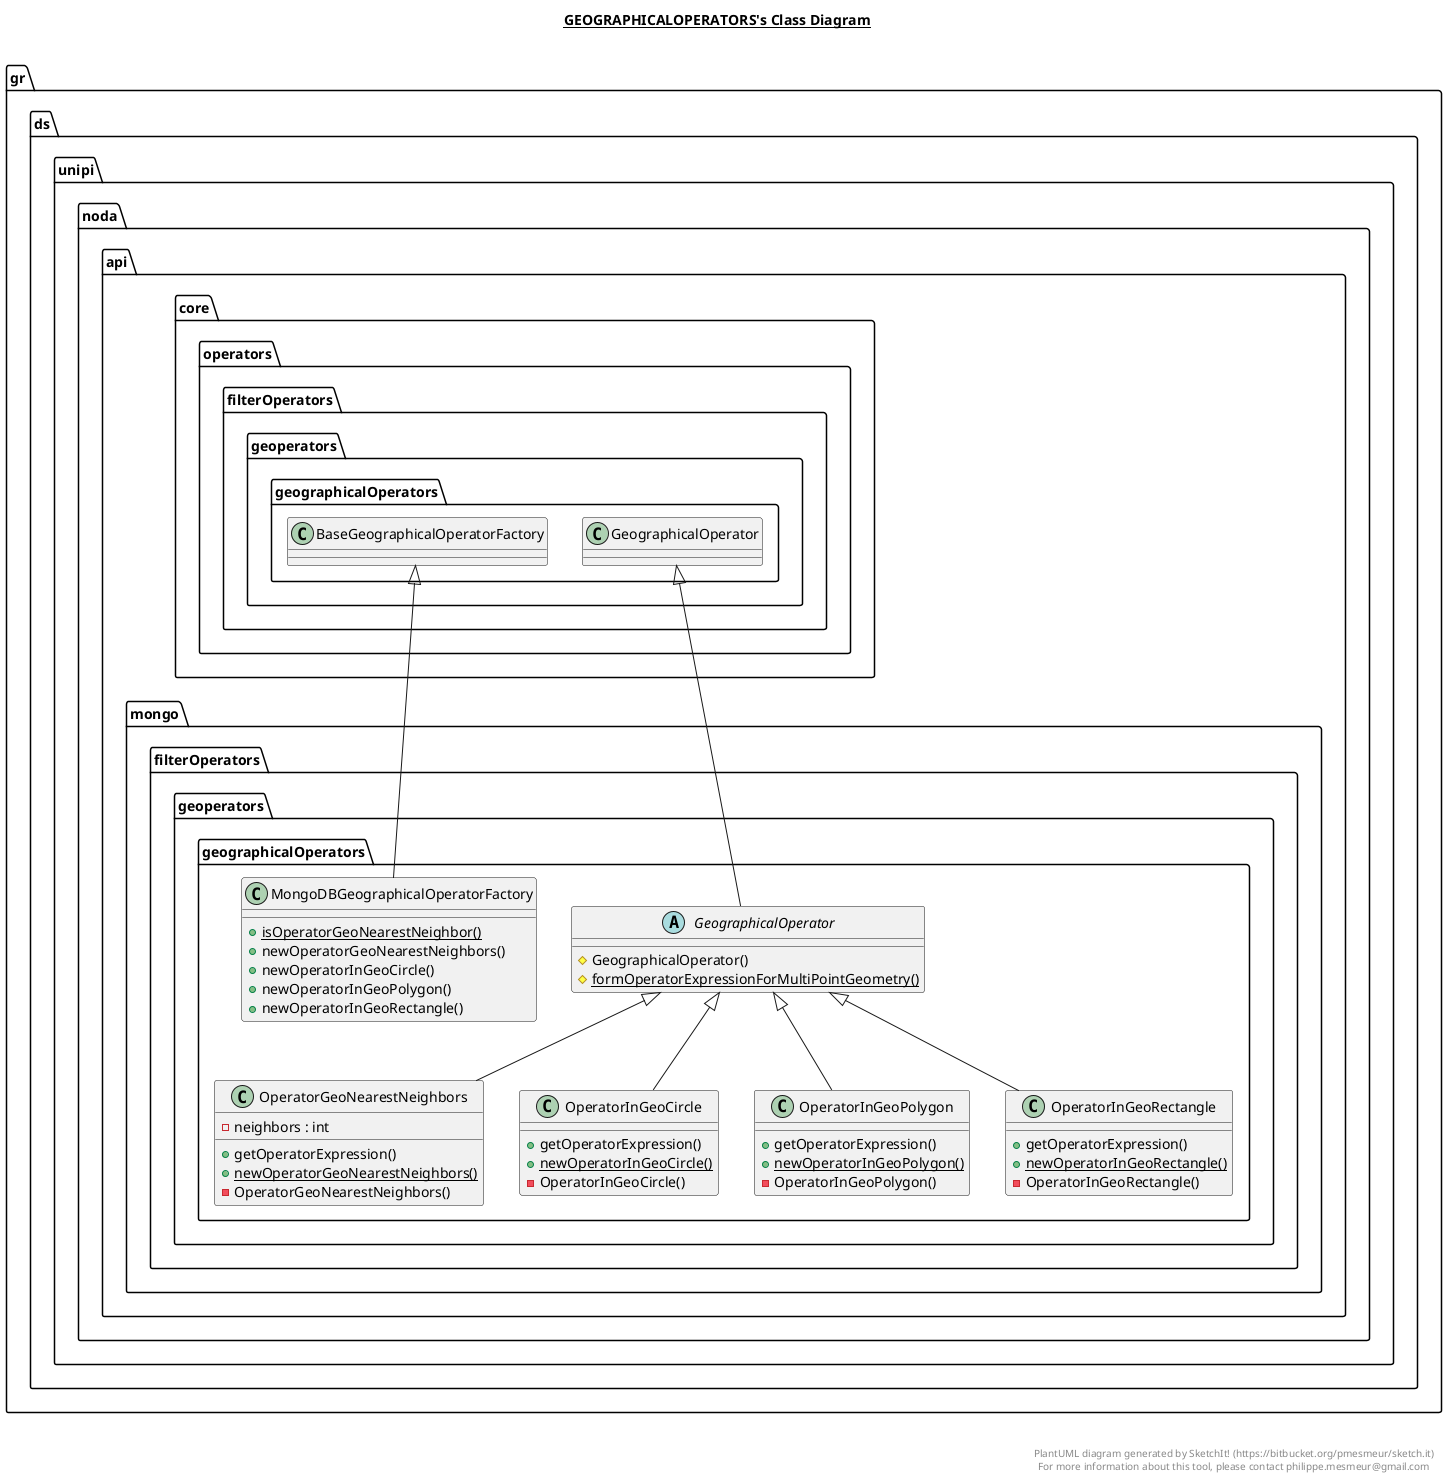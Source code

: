 @startuml

title __GEOGRAPHICALOPERATORS's Class Diagram__\n

  namespace gr.ds.unipi.noda.api.mongo {
    namespace filterOperators.geoperators.geographicalOperators {
      abstract class gr.ds.unipi.noda.api.mongo.filterOperators.geoperators.geographicalOperators.GeographicalOperator {
          # GeographicalOperator()
          {static} # formOperatorExpressionForMultiPointGeometry()
      }
    }
  }
  

  namespace gr.ds.unipi.noda.api.mongo {
    namespace filterOperators.geoperators.geographicalOperators {
      class gr.ds.unipi.noda.api.mongo.filterOperators.geoperators.geographicalOperators.MongoDBGeographicalOperatorFactory {
          {static} + isOperatorGeoNearestNeighbor()
          + newOperatorGeoNearestNeighbors()
          + newOperatorInGeoCircle()
          + newOperatorInGeoPolygon()
          + newOperatorInGeoRectangle()
      }
    }
  }
  

  namespace gr.ds.unipi.noda.api.mongo {
    namespace filterOperators.geoperators.geographicalOperators {
      class gr.ds.unipi.noda.api.mongo.filterOperators.geoperators.geographicalOperators.OperatorGeoNearestNeighbors {
          - neighbors : int
          + getOperatorExpression()
          {static} + newOperatorGeoNearestNeighbors()
          - OperatorGeoNearestNeighbors()
      }
    }
  }
  

  namespace gr.ds.unipi.noda.api.mongo {
    namespace filterOperators.geoperators.geographicalOperators {
      class gr.ds.unipi.noda.api.mongo.filterOperators.geoperators.geographicalOperators.OperatorInGeoCircle {
          + getOperatorExpression()
          {static} + newOperatorInGeoCircle()
          - OperatorInGeoCircle()
      }
    }
  }
  

  namespace gr.ds.unipi.noda.api.mongo {
    namespace filterOperators.geoperators.geographicalOperators {
      class gr.ds.unipi.noda.api.mongo.filterOperators.geoperators.geographicalOperators.OperatorInGeoPolygon {
          + getOperatorExpression()
          {static} + newOperatorInGeoPolygon()
          - OperatorInGeoPolygon()
      }
    }
  }
  

  namespace gr.ds.unipi.noda.api.mongo {
    namespace filterOperators.geoperators.geographicalOperators {
      class gr.ds.unipi.noda.api.mongo.filterOperators.geoperators.geographicalOperators.OperatorInGeoRectangle {
          + getOperatorExpression()
          {static} + newOperatorInGeoRectangle()
          - OperatorInGeoRectangle()
      }
    }
  }
  

  gr.ds.unipi.noda.api.mongo.filterOperators.geoperators.geographicalOperators.GeographicalOperator -up-|> gr.ds.unipi.noda.api.core.operators.filterOperators.geoperators.geographicalOperators.GeographicalOperator
  gr.ds.unipi.noda.api.mongo.filterOperators.geoperators.geographicalOperators.MongoDBGeographicalOperatorFactory -up-|> gr.ds.unipi.noda.api.core.operators.filterOperators.geoperators.geographicalOperators.BaseGeographicalOperatorFactory
  gr.ds.unipi.noda.api.mongo.filterOperators.geoperators.geographicalOperators.OperatorGeoNearestNeighbors -up-|> gr.ds.unipi.noda.api.mongo.filterOperators.geoperators.geographicalOperators.GeographicalOperator
  gr.ds.unipi.noda.api.mongo.filterOperators.geoperators.geographicalOperators.OperatorInGeoCircle -up-|> gr.ds.unipi.noda.api.mongo.filterOperators.geoperators.geographicalOperators.GeographicalOperator
  gr.ds.unipi.noda.api.mongo.filterOperators.geoperators.geographicalOperators.OperatorInGeoPolygon -up-|> gr.ds.unipi.noda.api.mongo.filterOperators.geoperators.geographicalOperators.GeographicalOperator
  gr.ds.unipi.noda.api.mongo.filterOperators.geoperators.geographicalOperators.OperatorInGeoRectangle -up-|> gr.ds.unipi.noda.api.mongo.filterOperators.geoperators.geographicalOperators.GeographicalOperator


right footer


PlantUML diagram generated by SketchIt! (https://bitbucket.org/pmesmeur/sketch.it)
For more information about this tool, please contact philippe.mesmeur@gmail.com
endfooter

@enduml
